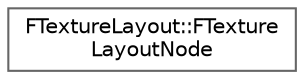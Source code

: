 digraph "Graphical Class Hierarchy"
{
 // INTERACTIVE_SVG=YES
 // LATEX_PDF_SIZE
  bgcolor="transparent";
  edge [fontname=Helvetica,fontsize=10,labelfontname=Helvetica,labelfontsize=10];
  node [fontname=Helvetica,fontsize=10,shape=box,height=0.2,width=0.4];
  rankdir="LR";
  Node0 [id="Node000000",label="FTextureLayout::FTexture\lLayoutNode",height=0.2,width=0.4,color="grey40", fillcolor="white", style="filled",URL="$dc/d04/structFTextureLayout_1_1FTextureLayoutNode.html",tooltip=" "];
}
